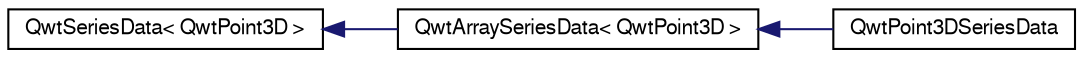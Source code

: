 digraph G
{
  edge [fontname="FreeSans",fontsize="10",labelfontname="FreeSans",labelfontsize="10"];
  node [fontname="FreeSans",fontsize="10",shape=record];
  rankdir="LR";
  Node1 [label="QwtSeriesData\< QwtPoint3D \>",height=0.2,width=0.4,color="black", fillcolor="white", style="filled",URL="$class_qwt_series_data.html"];
  Node1 -> Node2 [dir="back",color="midnightblue",fontsize="10",style="solid",fontname="FreeSans"];
  Node2 [label="QwtArraySeriesData\< QwtPoint3D \>",height=0.2,width=0.4,color="black", fillcolor="white", style="filled",URL="$class_qwt_array_series_data.html"];
  Node2 -> Node3 [dir="back",color="midnightblue",fontsize="10",style="solid",fontname="FreeSans"];
  Node3 [label="QwtPoint3DSeriesData",height=0.2,width=0.4,color="black", fillcolor="white", style="filled",URL="$class_qwt_point3_d_series_data.html",tooltip="Interface for iterating over an array of 3D points."];
}
